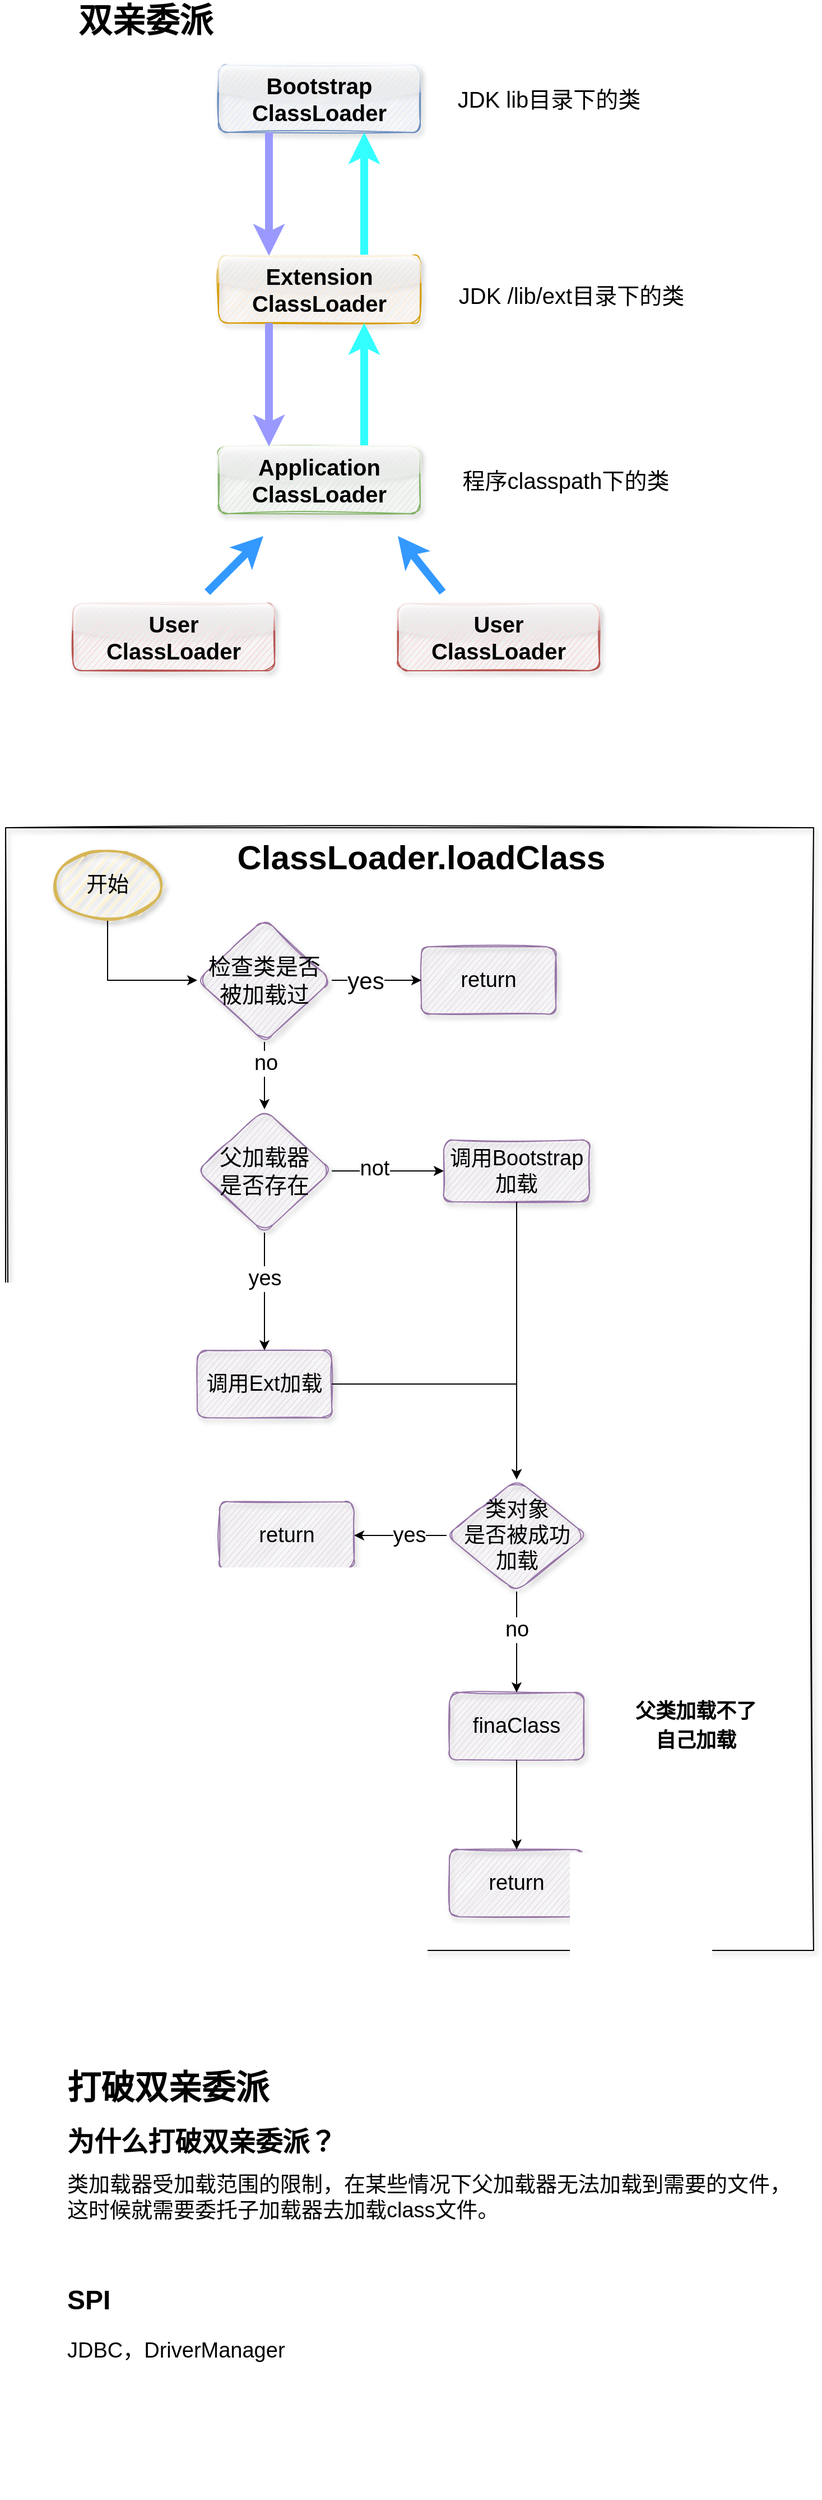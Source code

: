 <mxfile version="16.5.6" type="github">
  <diagram id="boqYSjhlPDfo5EqzpHAg" name="Page-1">
    <mxGraphModel dx="1416" dy="734" grid="1" gridSize="10" guides="1" tooltips="1" connect="1" arrows="1" fold="1" page="1" pageScale="1" pageWidth="827" pageHeight="1169" math="0" shadow="0">
      <root>
        <mxCell id="0" />
        <mxCell id="1" parent="0" />
        <mxCell id="QJieqvBiZlkZ0J_g9zYV-2" value="&lt;h1&gt;&lt;font style=&quot;font-size: 30px&quot;&gt;打破双亲委派&lt;/font&gt;&lt;/h1&gt;&lt;p&gt;&lt;b&gt;&lt;font style=&quot;font-size: 24px&quot;&gt;为什么打破双亲委派？&lt;/font&gt;&lt;/b&gt;&lt;/p&gt;&lt;p&gt;&lt;font style=&quot;font-size: 19px&quot;&gt;类加载器受加载范围的限制，在某些情况下父加载器无法加载到需要的文件，这时候就需要委托子加载器去加载class文件。&lt;/font&gt;&lt;/p&gt;&lt;p style=&quot;font-size: 17px&quot;&gt;&lt;br&gt;&lt;/p&gt;&lt;p&gt;&lt;b&gt;&lt;font style=&quot;font-size: 24px&quot;&gt;SPI&lt;/font&gt;&lt;/b&gt;&lt;/p&gt;&lt;p style=&quot;font-size: 19px&quot;&gt;JDBC，DriverManager&amp;nbsp;&lt;/p&gt;" style="text;html=1;strokeColor=none;fillColor=none;spacing=5;spacingTop=-20;whiteSpace=wrap;overflow=hidden;rounded=0;" parent="1" vertex="1">
          <mxGeometry x="110" y="1880" width="660" height="390" as="geometry" />
        </mxCell>
        <mxCell id="LoPak_it9yGRDo9d3WOG-57" value="" style="group" vertex="1" connectable="0" parent="1">
          <mxGeometry x="60" y="780" width="721" height="1001" as="geometry" />
        </mxCell>
        <mxCell id="LoPak_it9yGRDo9d3WOG-9" value="" style="rounded=0;whiteSpace=wrap;html=1;shadow=1;glass=0;sketch=1;fontSize=20;gradientColor=none;fillStyle=auto;fillColor=none;" vertex="1" parent="LoPak_it9yGRDo9d3WOG-57">
          <mxGeometry width="721" height="1001" as="geometry" />
        </mxCell>
        <mxCell id="LoPak_it9yGRDo9d3WOG-18" value="" style="edgeStyle=orthogonalEdgeStyle;rounded=0;orthogonalLoop=1;jettySize=auto;html=1;fontSize=19;" edge="1" parent="LoPak_it9yGRDo9d3WOG-57" source="LoPak_it9yGRDo9d3WOG-16">
          <mxGeometry relative="1" as="geometry">
            <mxPoint x="231" y="251" as="targetPoint" />
          </mxGeometry>
        </mxCell>
        <mxCell id="LoPak_it9yGRDo9d3WOG-19" value="no" style="edgeLabel;html=1;align=center;verticalAlign=middle;resizable=0;points=[];fontSize=19;" vertex="1" connectable="0" parent="LoPak_it9yGRDo9d3WOG-18">
          <mxGeometry x="0.238" y="-1" relative="1" as="geometry">
            <mxPoint x="1" y="-18" as="offset" />
          </mxGeometry>
        </mxCell>
        <mxCell id="LoPak_it9yGRDo9d3WOG-16" value="&lt;span style=&quot;font-size: 20px&quot;&gt;检查类是否被加载过&lt;/span&gt;" style="rhombus;whiteSpace=wrap;html=1;shadow=1;glass=0;sketch=1;fillStyle=auto;fontSize=19;fillColor=#e1d5e7;rounded=1;strokeColor=#9673a6;" vertex="1" parent="LoPak_it9yGRDo9d3WOG-57">
          <mxGeometry x="171" y="81" width="120" height="110" as="geometry" />
        </mxCell>
        <mxCell id="LoPak_it9yGRDo9d3WOG-22" style="edgeStyle=orthogonalEdgeStyle;rounded=0;orthogonalLoop=1;jettySize=auto;html=1;exitX=0.5;exitY=1;exitDx=0;exitDy=0;exitPerimeter=0;fontSize=19;" edge="1" parent="LoPak_it9yGRDo9d3WOG-57" source="LoPak_it9yGRDo9d3WOG-20" target="LoPak_it9yGRDo9d3WOG-16">
          <mxGeometry relative="1" as="geometry" />
        </mxCell>
        <mxCell id="LoPak_it9yGRDo9d3WOG-20" value="开始" style="strokeWidth=2;html=1;shape=mxgraph.flowchart.start_1;whiteSpace=wrap;rounded=1;shadow=1;glass=0;sketch=1;fillStyle=auto;fontSize=19;fillColor=#fff2cc;strokeColor=#d6b656;" vertex="1" parent="LoPak_it9yGRDo9d3WOG-57">
          <mxGeometry x="41" y="21" width="100" height="60" as="geometry" />
        </mxCell>
        <mxCell id="LoPak_it9yGRDo9d3WOG-30" value="return" style="whiteSpace=wrap;html=1;fontSize=19;fillColor=#e1d5e7;strokeColor=#9673a6;shadow=1;glass=0;sketch=1;fillStyle=auto;rounded=1;" vertex="1" parent="LoPak_it9yGRDo9d3WOG-57">
          <mxGeometry x="371" y="106" width="120" height="60" as="geometry" />
        </mxCell>
        <mxCell id="LoPak_it9yGRDo9d3WOG-31" value="" style="edgeStyle=orthogonalEdgeStyle;rounded=0;orthogonalLoop=1;jettySize=auto;html=1;fontSize=19;" edge="1" parent="LoPak_it9yGRDo9d3WOG-57" source="LoPak_it9yGRDo9d3WOG-16" target="LoPak_it9yGRDo9d3WOG-30">
          <mxGeometry relative="1" as="geometry" />
        </mxCell>
        <mxCell id="LoPak_it9yGRDo9d3WOG-55" value="yes" style="edgeLabel;html=1;align=center;verticalAlign=middle;resizable=0;points=[];fontSize=21;fontFamily=Helvetica;fontColor=default;" vertex="1" connectable="0" parent="LoPak_it9yGRDo9d3WOG-31">
          <mxGeometry x="-0.25" relative="1" as="geometry">
            <mxPoint as="offset" />
          </mxGeometry>
        </mxCell>
        <mxCell id="LoPak_it9yGRDo9d3WOG-33" value="&lt;span style=&quot;font-size: 20px&quot;&gt;父加载器&lt;br&gt;是否存在&lt;br&gt;&lt;/span&gt;" style="rhombus;whiteSpace=wrap;html=1;shadow=1;glass=0;sketch=1;fillStyle=auto;fontSize=19;fillColor=#e1d5e7;rounded=1;strokeColor=#9673a6;" vertex="1" parent="LoPak_it9yGRDo9d3WOG-57">
          <mxGeometry x="171" y="251" width="120" height="110" as="geometry" />
        </mxCell>
        <mxCell id="LoPak_it9yGRDo9d3WOG-34" value="调用Bootstrap加载" style="whiteSpace=wrap;html=1;fontSize=19;fillColor=#e1d5e7;strokeColor=#9673a6;shadow=1;glass=0;sketch=1;fillStyle=auto;rounded=1;" vertex="1" parent="LoPak_it9yGRDo9d3WOG-57">
          <mxGeometry x="391" y="278.5" width="130" height="55" as="geometry" />
        </mxCell>
        <mxCell id="LoPak_it9yGRDo9d3WOG-35" value="" style="edgeStyle=orthogonalEdgeStyle;rounded=0;orthogonalLoop=1;jettySize=auto;html=1;fontSize=19;" edge="1" parent="LoPak_it9yGRDo9d3WOG-57" source="LoPak_it9yGRDo9d3WOG-33" target="LoPak_it9yGRDo9d3WOG-34">
          <mxGeometry relative="1" as="geometry" />
        </mxCell>
        <mxCell id="LoPak_it9yGRDo9d3WOG-38" value="not" style="edgeLabel;html=1;align=center;verticalAlign=middle;resizable=0;points=[];fontSize=19;" vertex="1" connectable="0" parent="LoPak_it9yGRDo9d3WOG-35">
          <mxGeometry x="-0.25" relative="1" as="geometry">
            <mxPoint y="-2" as="offset" />
          </mxGeometry>
        </mxCell>
        <mxCell id="LoPak_it9yGRDo9d3WOG-40" value="调用Ext加载" style="whiteSpace=wrap;html=1;fontSize=19;fillColor=#e1d5e7;strokeColor=#9673a6;shadow=1;glass=0;sketch=1;fillStyle=auto;rounded=1;" vertex="1" parent="LoPak_it9yGRDo9d3WOG-57">
          <mxGeometry x="171" y="466" width="120" height="60" as="geometry" />
        </mxCell>
        <mxCell id="LoPak_it9yGRDo9d3WOG-41" value="" style="edgeStyle=orthogonalEdgeStyle;rounded=0;orthogonalLoop=1;jettySize=auto;html=1;fontSize=19;" edge="1" parent="LoPak_it9yGRDo9d3WOG-57" source="LoPak_it9yGRDo9d3WOG-33" target="LoPak_it9yGRDo9d3WOG-40">
          <mxGeometry relative="1" as="geometry" />
        </mxCell>
        <mxCell id="LoPak_it9yGRDo9d3WOG-42" value="yes" style="edgeLabel;html=1;align=center;verticalAlign=middle;resizable=0;points=[];fontSize=19;fontFamily=Helvetica;fontColor=default;" vertex="1" connectable="0" parent="LoPak_it9yGRDo9d3WOG-41">
          <mxGeometry x="-0.219" relative="1" as="geometry">
            <mxPoint as="offset" />
          </mxGeometry>
        </mxCell>
        <mxCell id="LoPak_it9yGRDo9d3WOG-43" value="类对象&lt;br&gt;是否被成功&lt;br&gt;加载" style="rhombus;whiteSpace=wrap;html=1;fontSize=19;fillColor=#e1d5e7;strokeColor=#9673a6;shadow=1;glass=0;sketch=1;fillStyle=auto;rounded=1;" vertex="1" parent="LoPak_it9yGRDo9d3WOG-57">
          <mxGeometry x="393.5" y="581" width="125" height="100" as="geometry" />
        </mxCell>
        <mxCell id="LoPak_it9yGRDo9d3WOG-45" style="edgeStyle=orthogonalEdgeStyle;shape=connector;rounded=0;orthogonalLoop=1;jettySize=auto;html=1;exitX=0.5;exitY=1;exitDx=0;exitDy=0;entryX=0.5;entryY=0;entryDx=0;entryDy=0;labelBackgroundColor=default;fontFamily=Helvetica;fontSize=19;fontColor=default;endArrow=classic;strokeColor=default;" edge="1" parent="LoPak_it9yGRDo9d3WOG-57" source="LoPak_it9yGRDo9d3WOG-34" target="LoPak_it9yGRDo9d3WOG-43">
          <mxGeometry relative="1" as="geometry" />
        </mxCell>
        <mxCell id="LoPak_it9yGRDo9d3WOG-44" value="" style="edgeStyle=orthogonalEdgeStyle;shape=connector;rounded=0;orthogonalLoop=1;jettySize=auto;html=1;labelBackgroundColor=default;fontFamily=Helvetica;fontSize=19;fontColor=default;endArrow=classic;strokeColor=default;" edge="1" parent="LoPak_it9yGRDo9d3WOG-57" source="LoPak_it9yGRDo9d3WOG-40" target="LoPak_it9yGRDo9d3WOG-43">
          <mxGeometry relative="1" as="geometry" />
        </mxCell>
        <mxCell id="LoPak_it9yGRDo9d3WOG-46" value="finaClass" style="whiteSpace=wrap;html=1;fontSize=19;fillColor=#e1d5e7;strokeColor=#9673a6;shadow=1;glass=0;sketch=1;fillStyle=auto;rounded=1;" vertex="1" parent="LoPak_it9yGRDo9d3WOG-57">
          <mxGeometry x="396" y="771" width="120" height="60" as="geometry" />
        </mxCell>
        <mxCell id="LoPak_it9yGRDo9d3WOG-47" value="" style="edgeStyle=orthogonalEdgeStyle;shape=connector;rounded=0;orthogonalLoop=1;jettySize=auto;html=1;labelBackgroundColor=default;fontFamily=Helvetica;fontSize=19;fontColor=default;endArrow=classic;strokeColor=default;" edge="1" parent="LoPak_it9yGRDo9d3WOG-57" source="LoPak_it9yGRDo9d3WOG-43" target="LoPak_it9yGRDo9d3WOG-46">
          <mxGeometry relative="1" as="geometry" />
        </mxCell>
        <mxCell id="LoPak_it9yGRDo9d3WOG-51" value="no" style="edgeLabel;html=1;align=center;verticalAlign=middle;resizable=0;points=[];fontSize=19;fontFamily=Helvetica;fontColor=default;" vertex="1" connectable="0" parent="LoPak_it9yGRDo9d3WOG-47">
          <mxGeometry x="0.3" relative="1" as="geometry">
            <mxPoint y="-25" as="offset" />
          </mxGeometry>
        </mxCell>
        <mxCell id="LoPak_it9yGRDo9d3WOG-48" value="return" style="whiteSpace=wrap;html=1;fontSize=19;fillColor=#e1d5e7;strokeColor=#9673a6;shadow=1;glass=0;sketch=1;fillStyle=auto;rounded=1;" vertex="1" parent="LoPak_it9yGRDo9d3WOG-57">
          <mxGeometry x="191" y="601" width="120" height="60" as="geometry" />
        </mxCell>
        <mxCell id="LoPak_it9yGRDo9d3WOG-49" value="" style="edgeStyle=orthogonalEdgeStyle;shape=connector;rounded=0;orthogonalLoop=1;jettySize=auto;html=1;labelBackgroundColor=default;fontFamily=Helvetica;fontSize=19;fontColor=default;endArrow=classic;strokeColor=default;" edge="1" parent="LoPak_it9yGRDo9d3WOG-57" source="LoPak_it9yGRDo9d3WOG-43" target="LoPak_it9yGRDo9d3WOG-48">
          <mxGeometry relative="1" as="geometry" />
        </mxCell>
        <mxCell id="LoPak_it9yGRDo9d3WOG-50" value="yes" style="edgeLabel;html=1;align=center;verticalAlign=middle;resizable=0;points=[];fontSize=19;fontFamily=Helvetica;fontColor=default;" vertex="1" connectable="0" parent="LoPak_it9yGRDo9d3WOG-49">
          <mxGeometry x="-0.236" y="2" relative="1" as="geometry">
            <mxPoint x="-2" y="-2" as="offset" />
          </mxGeometry>
        </mxCell>
        <mxCell id="LoPak_it9yGRDo9d3WOG-52" value="return" style="whiteSpace=wrap;html=1;fontSize=19;fillColor=#e1d5e7;strokeColor=#9673a6;shadow=1;glass=0;sketch=1;fillStyle=auto;rounded=1;" vertex="1" parent="LoPak_it9yGRDo9d3WOG-57">
          <mxGeometry x="396" y="911" width="120" height="60" as="geometry" />
        </mxCell>
        <mxCell id="LoPak_it9yGRDo9d3WOG-53" value="" style="edgeStyle=orthogonalEdgeStyle;shape=connector;rounded=0;orthogonalLoop=1;jettySize=auto;html=1;labelBackgroundColor=default;fontFamily=Helvetica;fontSize=19;fontColor=default;endArrow=classic;strokeColor=default;" edge="1" parent="LoPak_it9yGRDo9d3WOG-57" source="LoPak_it9yGRDo9d3WOG-46" target="LoPak_it9yGRDo9d3WOG-52">
          <mxGeometry relative="1" as="geometry" />
        </mxCell>
        <mxCell id="LoPak_it9yGRDo9d3WOG-54" value="&lt;font style=&quot;font-size: 30px&quot;&gt;&lt;b&gt;ClassLoader.loadClass&lt;/b&gt;&lt;/font&gt;" style="text;html=1;strokeColor=none;fillColor=none;align=center;verticalAlign=middle;whiteSpace=wrap;rounded=0;shadow=1;glass=0;sketch=1;fillStyle=auto;fontFamily=Helvetica;fontSize=19;fontColor=default;" vertex="1" parent="LoPak_it9yGRDo9d3WOG-57">
          <mxGeometry x="341" y="11" width="60" height="30" as="geometry" />
        </mxCell>
        <mxCell id="LoPak_it9yGRDo9d3WOG-56" value="&lt;font style=&quot;font-size: 18px&quot;&gt;&lt;b&gt;父类加载不了&lt;br&gt;自己加载&lt;/b&gt;&lt;/font&gt;" style="text;html=1;strokeColor=none;fillColor=none;align=center;verticalAlign=middle;whiteSpace=wrap;rounded=0;shadow=1;glass=0;sketch=1;fillStyle=auto;fontFamily=Helvetica;fontSize=21;fontColor=default;" vertex="1" parent="LoPak_it9yGRDo9d3WOG-57">
          <mxGeometry x="541" y="786" width="150" height="25" as="geometry" />
        </mxCell>
        <mxCell id="LoPak_it9yGRDo9d3WOG-58" value="" style="group" vertex="1" connectable="0" parent="1">
          <mxGeometry x="120" y="50" width="550" height="590" as="geometry" />
        </mxCell>
        <mxCell id="ihBeobYTyzfN0iLytpON-1" value="Bootstrap ClassLoader" style="rounded=1;whiteSpace=wrap;html=1;glass=1;sketch=1;shadow=1;fillColor=#dae8fc;strokeColor=#6c8ebf;fontSize=20;fontStyle=1" parent="LoPak_it9yGRDo9d3WOG-58" vertex="1">
          <mxGeometry x="130" y="50" width="180" height="60" as="geometry" />
        </mxCell>
        <mxCell id="ihBeobYTyzfN0iLytpON-7" value="" style="edgeStyle=orthogonalEdgeStyle;rounded=0;orthogonalLoop=1;jettySize=auto;html=1;fontSize=20;strokeWidth=7;strokeColor=#33FFFF;" parent="LoPak_it9yGRDo9d3WOG-58" source="ihBeobYTyzfN0iLytpON-2" target="ihBeobYTyzfN0iLytpON-1" edge="1">
          <mxGeometry relative="1" as="geometry">
            <Array as="points">
              <mxPoint x="260" y="160" />
              <mxPoint x="260" y="160" />
            </Array>
          </mxGeometry>
        </mxCell>
        <mxCell id="ihBeobYTyzfN0iLytpON-2" value="Extension ClassLoader" style="rounded=1;whiteSpace=wrap;html=1;glass=1;sketch=1;shadow=1;fillColor=#ffe6cc;strokeColor=#d79b00;fontSize=20;fontStyle=1" parent="LoPak_it9yGRDo9d3WOG-58" vertex="1">
          <mxGeometry x="130" y="220" width="180" height="60" as="geometry" />
        </mxCell>
        <mxCell id="ihBeobYTyzfN0iLytpON-12" style="edgeStyle=orthogonalEdgeStyle;rounded=0;orthogonalLoop=1;jettySize=auto;html=1;exitX=0.25;exitY=1;exitDx=0;exitDy=0;entryX=0.25;entryY=0;entryDx=0;entryDy=0;fontSize=20;strokeColor=#9999FF;strokeWidth=7;" parent="LoPak_it9yGRDo9d3WOG-58" source="ihBeobYTyzfN0iLytpON-1" target="ihBeobYTyzfN0iLytpON-2" edge="1">
          <mxGeometry relative="1" as="geometry" />
        </mxCell>
        <mxCell id="ihBeobYTyzfN0iLytpON-6" value="" style="edgeStyle=orthogonalEdgeStyle;rounded=0;orthogonalLoop=1;jettySize=auto;html=1;fontSize=20;strokeWidth=7;strokeColor=#33FFFF;" parent="LoPak_it9yGRDo9d3WOG-58" source="ihBeobYTyzfN0iLytpON-3" target="ihBeobYTyzfN0iLytpON-2" edge="1">
          <mxGeometry relative="1" as="geometry">
            <Array as="points">
              <mxPoint x="260" y="340" />
              <mxPoint x="260" y="340" />
            </Array>
          </mxGeometry>
        </mxCell>
        <mxCell id="ihBeobYTyzfN0iLytpON-3" value="Application ClassLoader" style="rounded=1;whiteSpace=wrap;html=1;glass=1;sketch=1;shadow=1;fillColor=#d5e8d4;strokeColor=#82b366;fontSize=20;fontStyle=1" parent="LoPak_it9yGRDo9d3WOG-58" vertex="1">
          <mxGeometry x="130" y="390" width="180" height="60" as="geometry" />
        </mxCell>
        <mxCell id="ihBeobYTyzfN0iLytpON-13" style="edgeStyle=orthogonalEdgeStyle;rounded=0;orthogonalLoop=1;jettySize=auto;html=1;exitX=0.25;exitY=1;exitDx=0;exitDy=0;entryX=0.25;entryY=0;entryDx=0;entryDy=0;fontSize=20;strokeColor=#9999FF;strokeWidth=7;" parent="LoPak_it9yGRDo9d3WOG-58" source="ihBeobYTyzfN0iLytpON-2" target="ihBeobYTyzfN0iLytpON-3" edge="1">
          <mxGeometry relative="1" as="geometry" />
        </mxCell>
        <mxCell id="ihBeobYTyzfN0iLytpON-4" value="User&lt;br&gt;ClassLoader" style="rounded=1;whiteSpace=wrap;html=1;glass=1;sketch=1;shadow=1;fillColor=#f8cecc;strokeColor=#b85450;fontSize=20;fontStyle=1" parent="LoPak_it9yGRDo9d3WOG-58" vertex="1">
          <mxGeometry y="530" width="180" height="60" as="geometry" />
        </mxCell>
        <mxCell id="ihBeobYTyzfN0iLytpON-5" value="User&lt;br&gt;ClassLoader" style="rounded=1;whiteSpace=wrap;html=1;glass=1;sketch=1;shadow=1;fillColor=#f8cecc;strokeColor=#b85450;fontSize=20;fontStyle=1" parent="LoPak_it9yGRDo9d3WOG-58" vertex="1">
          <mxGeometry x="290" y="530" width="180" height="60" as="geometry" />
        </mxCell>
        <mxCell id="ihBeobYTyzfN0iLytpON-10" value="" style="endArrow=classic;html=1;rounded=0;fontSize=20;strokeWidth=7;strokeColor=#3399FF;" parent="LoPak_it9yGRDo9d3WOG-58" edge="1">
          <mxGeometry width="50" height="50" relative="1" as="geometry">
            <mxPoint x="120" y="520" as="sourcePoint" />
            <mxPoint x="170" y="470" as="targetPoint" />
          </mxGeometry>
        </mxCell>
        <mxCell id="ihBeobYTyzfN0iLytpON-11" value="" style="endArrow=classic;html=1;rounded=0;fontSize=20;strokeColor=#3399FF;strokeWidth=7;" parent="LoPak_it9yGRDo9d3WOG-58" edge="1">
          <mxGeometry width="50" height="50" relative="1" as="geometry">
            <mxPoint x="330" y="520" as="sourcePoint" />
            <mxPoint x="290" y="470" as="targetPoint" />
          </mxGeometry>
        </mxCell>
        <mxCell id="LoPak_it9yGRDo9d3WOG-2" value="&lt;font style=&quot;font-size: 20px&quot;&gt;JDK lib目录下的类&lt;/font&gt;" style="text;html=1;strokeColor=none;fillColor=none;align=center;verticalAlign=middle;whiteSpace=wrap;rounded=0;" vertex="1" parent="LoPak_it9yGRDo9d3WOG-58">
          <mxGeometry x="330" y="66.25" width="190" height="27.5" as="geometry" />
        </mxCell>
        <mxCell id="LoPak_it9yGRDo9d3WOG-3" value="&lt;font style=&quot;font-size: 20px&quot;&gt;JDK /lib/ext目录下的类&lt;/font&gt;" style="text;html=1;strokeColor=none;fillColor=none;align=center;verticalAlign=middle;whiteSpace=wrap;rounded=0;" vertex="1" parent="LoPak_it9yGRDo9d3WOG-58">
          <mxGeometry x="340" y="243" width="210" height="23.75" as="geometry" />
        </mxCell>
        <mxCell id="LoPak_it9yGRDo9d3WOG-4" value="&lt;span style=&quot;font-size: 20px&quot;&gt;程序classpath下的类&lt;/span&gt;" style="text;html=1;strokeColor=none;fillColor=none;align=center;verticalAlign=middle;whiteSpace=wrap;rounded=0;" vertex="1" parent="LoPak_it9yGRDo9d3WOG-58">
          <mxGeometry x="340" y="409.06" width="200" height="21.88" as="geometry" />
        </mxCell>
        <mxCell id="LoPak_it9yGRDo9d3WOG-6" value="&lt;b&gt;&lt;font style=&quot;font-size: 30px&quot;&gt;双亲委派&lt;/font&gt;&lt;/b&gt;" style="text;html=1;strokeColor=none;fillColor=none;align=center;verticalAlign=middle;whiteSpace=wrap;rounded=0;fontSize=20;" vertex="1" parent="LoPak_it9yGRDo9d3WOG-58">
          <mxGeometry width="130" height="20" as="geometry" />
        </mxCell>
      </root>
    </mxGraphModel>
  </diagram>
</mxfile>
